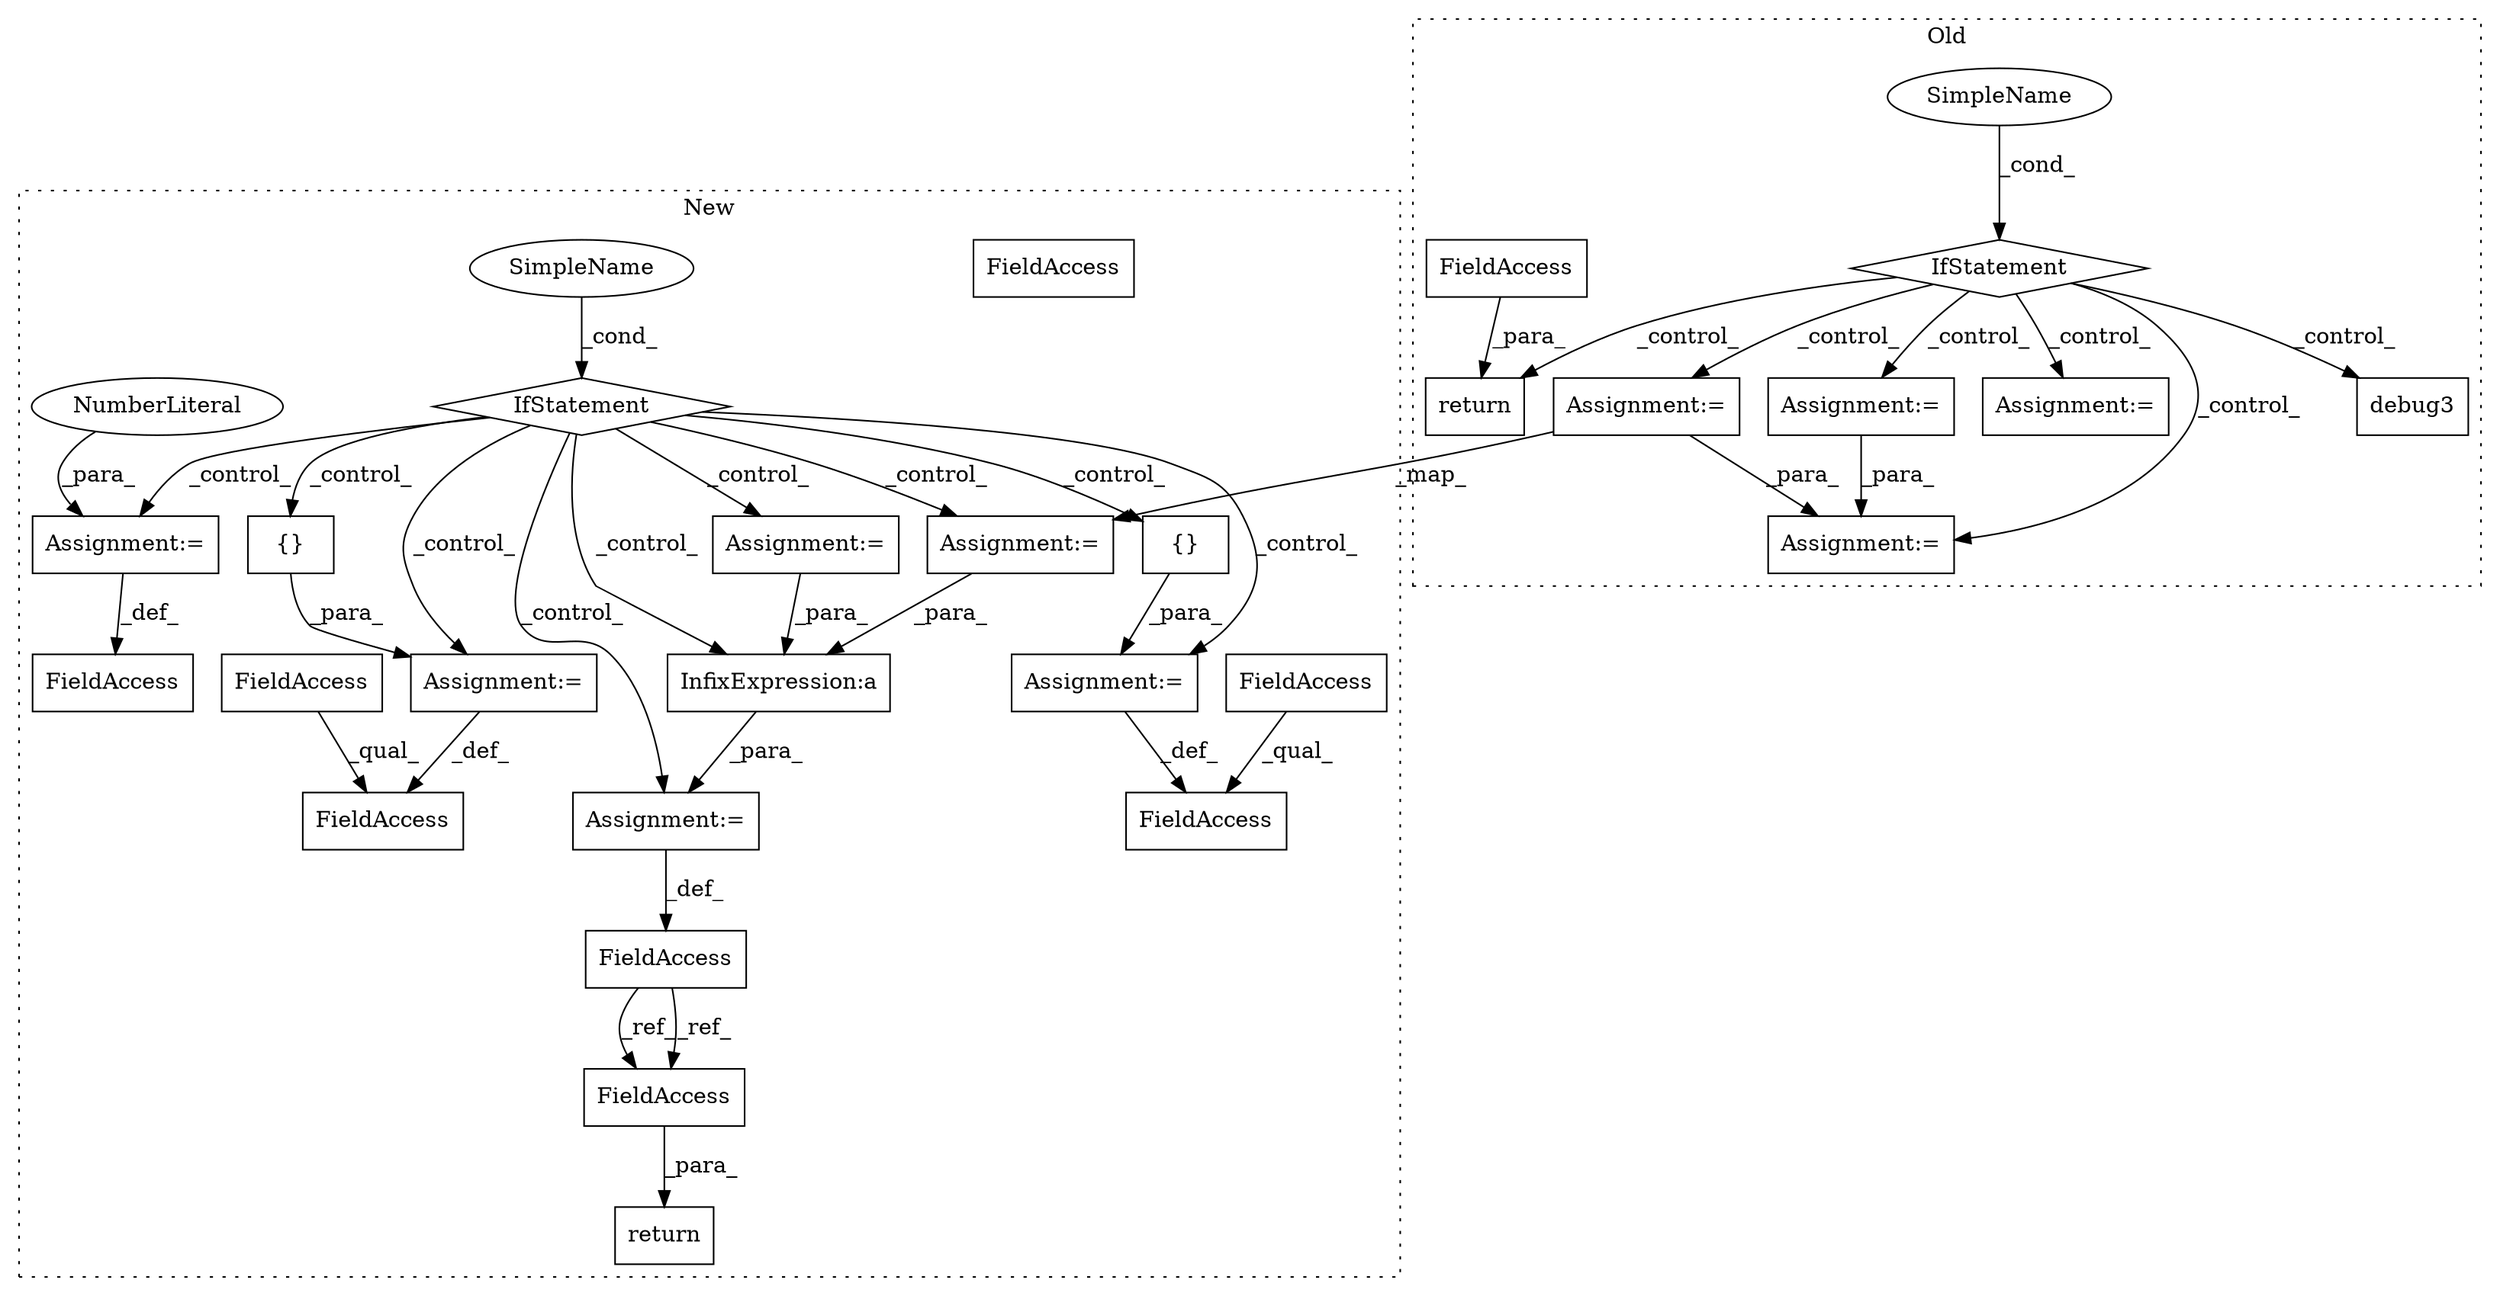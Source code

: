 digraph G {
subgraph cluster0 {
1 [label="debug3" a="32" s="19784,19805" l="7,1" shape="box"];
3 [label="SimpleName" a="42" s="" l="" shape="ellipse"];
4 [label="return" a="41" s="19814" l="7" shape="box"];
5 [label="FieldAccess" a="22" s="19821" l="9" shape="box"];
9 [label="IfStatement" a="25" s="18790,18878" l="4,2" shape="diamond"];
18 [label="Assignment:=" a="7" s="19130" l="1" shape="box"];
24 [label="Assignment:=" a="7" s="18925" l="1" shape="box"];
25 [label="Assignment:=" a="7" s="19154,19260" l="61,2" shape="box"];
27 [label="Assignment:=" a="7" s="19688" l="1" shape="box"];
label = "Old";
style="dotted";
}
subgraph cluster1 {
2 [label="{}" a="4" s="16627" l="2" shape="box"];
6 [label="FieldAccess" a="22" s="16590" l="19" shape="box"];
7 [label="FieldAccess" a="22" s="16590" l="9" shape="box"];
8 [label="IfStatement" a="25" s="16082,16104" l="4,2" shape="diamond"];
10 [label="InfixExpression:a" a="27" s="16489" l="3" shape="box"];
11 [label="FieldAccess" a="22" s="16659" l="14" shape="box"];
12 [label="FieldAccess" a="22" s="16704" l="14" shape="box"];
13 [label="{}" a="4" s="16580" l="2" shape="box"];
14 [label="FieldAccess" a="22" s="16543" l="19" shape="box"];
15 [label="FieldAccess" a="22" s="16543" l="9" shape="box"];
16 [label="SimpleName" a="42" s="" l="" shape="ellipse"];
17 [label="Assignment:=" a="7" s="16258" l="1" shape="box"];
19 [label="Assignment:=" a="7" s="16533" l="1" shape="box"];
20 [label="FieldAccess" a="22" s="16520" l="13" shape="box"];
21 [label="NumberLiteral" a="34" s="16534" l="1" shape="ellipse"];
22 [label="Assignment:=" a="7" s="16673" l="1" shape="box"];
23 [label="Assignment:=" a="7" s="16124" l="1" shape="box"];
26 [label="Assignment:=" a="7" s="16609" l="1" shape="box"];
28 [label="Assignment:=" a="7" s="16562" l="1" shape="box"];
29 [label="return" a="41" s="16697" l="7" shape="box"];
30 [label="FieldAccess" a="22" s="16704" l="14" shape="box"];
label = "New";
style="dotted";
}
2 -> 26 [label="_para_"];
3 -> 9 [label="_cond_"];
5 -> 4 [label="_para_"];
7 -> 6 [label="_qual_"];
8 -> 10 [label="_control_"];
8 -> 23 [label="_control_"];
8 -> 17 [label="_control_"];
8 -> 26 [label="_control_"];
8 -> 22 [label="_control_"];
8 -> 13 [label="_control_"];
8 -> 19 [label="_control_"];
8 -> 2 [label="_control_"];
8 -> 28 [label="_control_"];
9 -> 1 [label="_control_"];
9 -> 27 [label="_control_"];
9 -> 18 [label="_control_"];
9 -> 24 [label="_control_"];
9 -> 25 [label="_control_"];
9 -> 4 [label="_control_"];
10 -> 22 [label="_para_"];
11 -> 30 [label="_ref_"];
11 -> 30 [label="_ref_"];
13 -> 28 [label="_para_"];
15 -> 14 [label="_qual_"];
16 -> 8 [label="_cond_"];
17 -> 10 [label="_para_"];
18 -> 27 [label="_para_"];
18 -> 17 [label="_map_"];
19 -> 20 [label="_def_"];
21 -> 19 [label="_para_"];
22 -> 11 [label="_def_"];
23 -> 10 [label="_para_"];
24 -> 27 [label="_para_"];
26 -> 6 [label="_def_"];
28 -> 14 [label="_def_"];
30 -> 29 [label="_para_"];
}